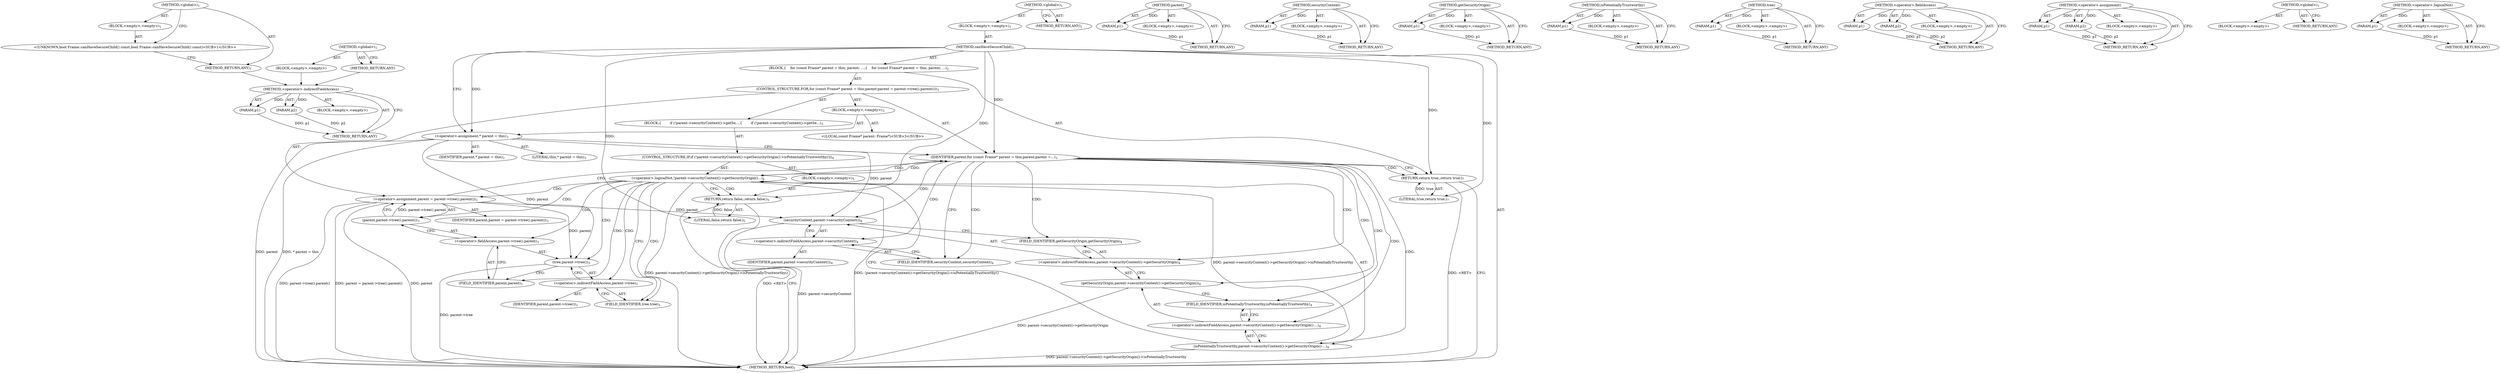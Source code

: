 digraph "&lt;global&gt;" {
vulnerable_81 [label=<(METHOD,&lt;operator&gt;.indirectFieldAccess)>];
vulnerable_82 [label=<(PARAM,p1)>];
vulnerable_83 [label=<(PARAM,p2)>];
vulnerable_84 [label=<(BLOCK,&lt;empty&gt;,&lt;empty&gt;)>];
vulnerable_85 [label=<(METHOD_RETURN,ANY)>];
vulnerable_6 [label=<(METHOD,&lt;global&gt;)<SUB>1</SUB>>];
vulnerable_7 [label=<(BLOCK,&lt;empty&gt;,&lt;empty&gt;)<SUB>1</SUB>>];
vulnerable_8 [label=<(METHOD,canHaveSecureChild)<SUB>1</SUB>>];
vulnerable_9 [label=<(BLOCK,{
    for (const Frame* parent = this; parent; ...,{
    for (const Frame* parent = this; parent; ...)<SUB>2</SUB>>];
vulnerable_10 [label=<(CONTROL_STRUCTURE,FOR,for (const Frame* parent = this;parent;parent = parent-&gt;tree().parent()))<SUB>3</SUB>>];
vulnerable_11 [label=<(BLOCK,&lt;empty&gt;,&lt;empty&gt;)<SUB>3</SUB>>];
vulnerable_12 [label="<(LOCAL,const Frame* parent: Frame*)<SUB>3</SUB>>"];
vulnerable_13 [label=<(&lt;operator&gt;.assignment,* parent = this)<SUB>3</SUB>>];
vulnerable_14 [label=<(IDENTIFIER,parent,* parent = this)<SUB>3</SUB>>];
vulnerable_15 [label=<(LITERAL,this,* parent = this)<SUB>3</SUB>>];
vulnerable_16 [label=<(IDENTIFIER,parent,for (const Frame* parent = this;parent;parent =...)<SUB>3</SUB>>];
vulnerable_17 [label=<(&lt;operator&gt;.assignment,parent = parent-&gt;tree().parent())<SUB>3</SUB>>];
vulnerable_18 [label=<(IDENTIFIER,parent,parent = parent-&gt;tree().parent())<SUB>3</SUB>>];
vulnerable_19 [label=<(parent,parent-&gt;tree().parent())<SUB>3</SUB>>];
vulnerable_20 [label=<(&lt;operator&gt;.fieldAccess,parent-&gt;tree().parent)<SUB>3</SUB>>];
vulnerable_21 [label=<(tree,parent-&gt;tree())<SUB>3</SUB>>];
vulnerable_22 [label=<(&lt;operator&gt;.indirectFieldAccess,parent-&gt;tree)<SUB>3</SUB>>];
vulnerable_23 [label=<(IDENTIFIER,parent,parent-&gt;tree())<SUB>3</SUB>>];
vulnerable_24 [label=<(FIELD_IDENTIFIER,tree,tree)<SUB>3</SUB>>];
vulnerable_25 [label=<(FIELD_IDENTIFIER,parent,parent)<SUB>3</SUB>>];
vulnerable_26 [label=<(BLOCK,{
        if (!parent-&gt;securityContext()-&gt;getSe...,{
        if (!parent-&gt;securityContext()-&gt;getSe...)<SUB>3</SUB>>];
vulnerable_27 [label=<(CONTROL_STRUCTURE,IF,if (!parent-&gt;securityContext()-&gt;getSecurityOrigin()-&gt;isPotentiallyTrustworthy()))<SUB>4</SUB>>];
vulnerable_28 [label=<(&lt;operator&gt;.logicalNot,!parent-&gt;securityContext()-&gt;getSecurityOrigin()...)<SUB>4</SUB>>];
vulnerable_29 [label=<(isPotentiallyTrustworthy,parent-&gt;securityContext()-&gt;getSecurityOrigin()-...)<SUB>4</SUB>>];
vulnerable_30 [label=<(&lt;operator&gt;.indirectFieldAccess,parent-&gt;securityContext()-&gt;getSecurityOrigin()-...)<SUB>4</SUB>>];
vulnerable_31 [label=<(getSecurityOrigin,parent-&gt;securityContext()-&gt;getSecurityOrigin())<SUB>4</SUB>>];
vulnerable_32 [label=<(&lt;operator&gt;.indirectFieldAccess,parent-&gt;securityContext()-&gt;getSecurityOrigin)<SUB>4</SUB>>];
vulnerable_33 [label=<(securityContext,parent-&gt;securityContext())<SUB>4</SUB>>];
vulnerable_34 [label=<(&lt;operator&gt;.indirectFieldAccess,parent-&gt;securityContext)<SUB>4</SUB>>];
vulnerable_35 [label=<(IDENTIFIER,parent,parent-&gt;securityContext())<SUB>4</SUB>>];
vulnerable_36 [label=<(FIELD_IDENTIFIER,securityContext,securityContext)<SUB>4</SUB>>];
vulnerable_37 [label=<(FIELD_IDENTIFIER,getSecurityOrigin,getSecurityOrigin)<SUB>4</SUB>>];
vulnerable_38 [label=<(FIELD_IDENTIFIER,isPotentiallyTrustworthy,isPotentiallyTrustworthy)<SUB>4</SUB>>];
vulnerable_39 [label=<(BLOCK,&lt;empty&gt;,&lt;empty&gt;)<SUB>5</SUB>>];
vulnerable_40 [label=<(RETURN,return false;,return false;)<SUB>5</SUB>>];
vulnerable_41 [label=<(LITERAL,false,return false;)<SUB>5</SUB>>];
vulnerable_42 [label=<(RETURN,return true;,return true;)<SUB>7</SUB>>];
vulnerable_43 [label=<(LITERAL,true,return true;)<SUB>7</SUB>>];
vulnerable_44 [label=<(METHOD_RETURN,bool)<SUB>1</SUB>>];
vulnerable_46 [label=<(METHOD_RETURN,ANY)<SUB>1</SUB>>];
vulnerable_68 [label=<(METHOD,parent)>];
vulnerable_69 [label=<(PARAM,p1)>];
vulnerable_70 [label=<(BLOCK,&lt;empty&gt;,&lt;empty&gt;)>];
vulnerable_71 [label=<(METHOD_RETURN,ANY)>];
vulnerable_98 [label=<(METHOD,securityContext)>];
vulnerable_99 [label=<(PARAM,p1)>];
vulnerable_100 [label=<(BLOCK,&lt;empty&gt;,&lt;empty&gt;)>];
vulnerable_101 [label=<(METHOD_RETURN,ANY)>];
vulnerable_94 [label=<(METHOD,getSecurityOrigin)>];
vulnerable_95 [label=<(PARAM,p1)>];
vulnerable_96 [label=<(BLOCK,&lt;empty&gt;,&lt;empty&gt;)>];
vulnerable_97 [label=<(METHOD_RETURN,ANY)>];
vulnerable_90 [label=<(METHOD,isPotentiallyTrustworthy)>];
vulnerable_91 [label=<(PARAM,p1)>];
vulnerable_92 [label=<(BLOCK,&lt;empty&gt;,&lt;empty&gt;)>];
vulnerable_93 [label=<(METHOD_RETURN,ANY)>];
vulnerable_77 [label=<(METHOD,tree)>];
vulnerable_78 [label=<(PARAM,p1)>];
vulnerable_79 [label=<(BLOCK,&lt;empty&gt;,&lt;empty&gt;)>];
vulnerable_80 [label=<(METHOD_RETURN,ANY)>];
vulnerable_72 [label=<(METHOD,&lt;operator&gt;.fieldAccess)>];
vulnerable_73 [label=<(PARAM,p1)>];
vulnerable_74 [label=<(PARAM,p2)>];
vulnerable_75 [label=<(BLOCK,&lt;empty&gt;,&lt;empty&gt;)>];
vulnerable_76 [label=<(METHOD_RETURN,ANY)>];
vulnerable_63 [label=<(METHOD,&lt;operator&gt;.assignment)>];
vulnerable_64 [label=<(PARAM,p1)>];
vulnerable_65 [label=<(PARAM,p2)>];
vulnerable_66 [label=<(BLOCK,&lt;empty&gt;,&lt;empty&gt;)>];
vulnerable_67 [label=<(METHOD_RETURN,ANY)>];
vulnerable_57 [label=<(METHOD,&lt;global&gt;)<SUB>1</SUB>>];
vulnerable_58 [label=<(BLOCK,&lt;empty&gt;,&lt;empty&gt;)>];
vulnerable_59 [label=<(METHOD_RETURN,ANY)>];
vulnerable_86 [label=<(METHOD,&lt;operator&gt;.logicalNot)>];
vulnerable_87 [label=<(PARAM,p1)>];
vulnerable_88 [label=<(BLOCK,&lt;empty&gt;,&lt;empty&gt;)>];
vulnerable_89 [label=<(METHOD_RETURN,ANY)>];
fixed_6 [label=<(METHOD,&lt;global&gt;)<SUB>1</SUB>>];
fixed_7 [label=<(BLOCK,&lt;empty&gt;,&lt;empty&gt;)<SUB>1</SUB>>];
fixed_8 [label="<(UNKNOWN,bool Frame::canHaveSecureChild() const,bool Frame::canHaveSecureChild() const)<SUB>1</SUB>>"];
fixed_9 [label=<(METHOD_RETURN,ANY)<SUB>1</SUB>>];
fixed_14 [label=<(METHOD,&lt;global&gt;)<SUB>1</SUB>>];
fixed_15 [label=<(BLOCK,&lt;empty&gt;,&lt;empty&gt;)>];
fixed_16 [label=<(METHOD_RETURN,ANY)>];
vulnerable_81 -> vulnerable_82  [key=0, label="AST: "];
vulnerable_81 -> vulnerable_82  [key=1, label="DDG: "];
vulnerable_81 -> vulnerable_84  [key=0, label="AST: "];
vulnerable_81 -> vulnerable_83  [key=0, label="AST: "];
vulnerable_81 -> vulnerable_83  [key=1, label="DDG: "];
vulnerable_81 -> vulnerable_85  [key=0, label="AST: "];
vulnerable_81 -> vulnerable_85  [key=1, label="CFG: "];
vulnerable_82 -> vulnerable_85  [key=0, label="DDG: p1"];
vulnerable_83 -> vulnerable_85  [key=0, label="DDG: p2"];
vulnerable_6 -> vulnerable_7  [key=0, label="AST: "];
vulnerable_6 -> vulnerable_46  [key=0, label="AST: "];
vulnerable_6 -> vulnerable_46  [key=1, label="CFG: "];
vulnerable_7 -> vulnerable_8  [key=0, label="AST: "];
vulnerable_8 -> vulnerable_9  [key=0, label="AST: "];
vulnerable_8 -> vulnerable_44  [key=0, label="AST: "];
vulnerable_8 -> vulnerable_13  [key=0, label="CFG: "];
vulnerable_8 -> vulnerable_13  [key=1, label="DDG: "];
vulnerable_8 -> vulnerable_42  [key=0, label="DDG: "];
vulnerable_8 -> vulnerable_16  [key=0, label="DDG: "];
vulnerable_8 -> vulnerable_43  [key=0, label="DDG: "];
vulnerable_8 -> vulnerable_40  [key=0, label="DDG: "];
vulnerable_8 -> vulnerable_41  [key=0, label="DDG: "];
vulnerable_9 -> vulnerable_10  [key=0, label="AST: "];
vulnerable_9 -> vulnerable_42  [key=0, label="AST: "];
vulnerable_10 -> vulnerable_11  [key=0, label="AST: "];
vulnerable_10 -> vulnerable_16  [key=0, label="AST: "];
vulnerable_10 -> vulnerable_17  [key=0, label="AST: "];
vulnerable_10 -> vulnerable_26  [key=0, label="AST: "];
vulnerable_11 -> vulnerable_12  [key=0, label="AST: "];
vulnerable_11 -> vulnerable_13  [key=0, label="AST: "];
vulnerable_13 -> vulnerable_14  [key=0, label="AST: "];
vulnerable_13 -> vulnerable_15  [key=0, label="AST: "];
vulnerable_13 -> vulnerable_16  [key=0, label="CFG: "];
vulnerable_13 -> vulnerable_44  [key=0, label="DDG: parent"];
vulnerable_13 -> vulnerable_44  [key=1, label="DDG: * parent = this"];
vulnerable_13 -> vulnerable_21  [key=0, label="DDG: parent"];
vulnerable_13 -> vulnerable_33  [key=0, label="DDG: parent"];
vulnerable_16 -> vulnerable_36  [key=0, label="CFG: "];
vulnerable_16 -> vulnerable_36  [key=1, label="CDG: "];
vulnerable_16 -> vulnerable_42  [key=0, label="CFG: "];
vulnerable_16 -> vulnerable_42  [key=1, label="CDG: "];
vulnerable_16 -> vulnerable_30  [key=0, label="CDG: "];
vulnerable_16 -> vulnerable_34  [key=0, label="CDG: "];
vulnerable_16 -> vulnerable_32  [key=0, label="CDG: "];
vulnerable_16 -> vulnerable_33  [key=0, label="CDG: "];
vulnerable_16 -> vulnerable_28  [key=0, label="CDG: "];
vulnerable_16 -> vulnerable_37  [key=0, label="CDG: "];
vulnerable_16 -> vulnerable_38  [key=0, label="CDG: "];
vulnerable_16 -> vulnerable_29  [key=0, label="CDG: "];
vulnerable_16 -> vulnerable_31  [key=0, label="CDG: "];
vulnerable_17 -> vulnerable_18  [key=0, label="AST: "];
vulnerable_17 -> vulnerable_19  [key=0, label="AST: "];
vulnerable_17 -> vulnerable_16  [key=0, label="CFG: "];
vulnerable_17 -> vulnerable_44  [key=0, label="DDG: parent"];
vulnerable_17 -> vulnerable_44  [key=1, label="DDG: parent-&gt;tree().parent()"];
vulnerable_17 -> vulnerable_44  [key=2, label="DDG: parent = parent-&gt;tree().parent()"];
vulnerable_17 -> vulnerable_21  [key=0, label="DDG: parent"];
vulnerable_17 -> vulnerable_33  [key=0, label="DDG: parent"];
vulnerable_19 -> vulnerable_20  [key=0, label="AST: "];
vulnerable_19 -> vulnerable_17  [key=0, label="CFG: "];
vulnerable_19 -> vulnerable_17  [key=1, label="DDG: parent-&gt;tree().parent"];
vulnerable_20 -> vulnerable_21  [key=0, label="AST: "];
vulnerable_20 -> vulnerable_25  [key=0, label="AST: "];
vulnerable_20 -> vulnerable_19  [key=0, label="CFG: "];
vulnerable_21 -> vulnerable_22  [key=0, label="AST: "];
vulnerable_21 -> vulnerable_25  [key=0, label="CFG: "];
vulnerable_21 -> vulnerable_44  [key=0, label="DDG: parent-&gt;tree"];
vulnerable_22 -> vulnerable_23  [key=0, label="AST: "];
vulnerable_22 -> vulnerable_24  [key=0, label="AST: "];
vulnerable_22 -> vulnerable_21  [key=0, label="CFG: "];
vulnerable_24 -> vulnerable_22  [key=0, label="CFG: "];
vulnerable_25 -> vulnerable_20  [key=0, label="CFG: "];
vulnerable_26 -> vulnerable_27  [key=0, label="AST: "];
vulnerable_27 -> vulnerable_28  [key=0, label="AST: "];
vulnerable_27 -> vulnerable_39  [key=0, label="AST: "];
vulnerable_28 -> vulnerable_29  [key=0, label="AST: "];
vulnerable_28 -> vulnerable_40  [key=0, label="CFG: "];
vulnerable_28 -> vulnerable_40  [key=1, label="CDG: "];
vulnerable_28 -> vulnerable_24  [key=0, label="CFG: "];
vulnerable_28 -> vulnerable_24  [key=1, label="CDG: "];
vulnerable_28 -> vulnerable_44  [key=0, label="DDG: parent-&gt;securityContext()-&gt;getSecurityOrigin()-&gt;isPotentiallyTrustworthy()"];
vulnerable_28 -> vulnerable_44  [key=1, label="DDG: !parent-&gt;securityContext()-&gt;getSecurityOrigin()-&gt;isPotentiallyTrustworthy()"];
vulnerable_28 -> vulnerable_16  [key=0, label="CDG: "];
vulnerable_28 -> vulnerable_17  [key=0, label="CDG: "];
vulnerable_28 -> vulnerable_21  [key=0, label="CDG: "];
vulnerable_28 -> vulnerable_19  [key=0, label="CDG: "];
vulnerable_28 -> vulnerable_20  [key=0, label="CDG: "];
vulnerable_28 -> vulnerable_25  [key=0, label="CDG: "];
vulnerable_28 -> vulnerable_22  [key=0, label="CDG: "];
vulnerable_29 -> vulnerable_30  [key=0, label="AST: "];
vulnerable_29 -> vulnerable_28  [key=0, label="CFG: "];
vulnerable_29 -> vulnerable_28  [key=1, label="DDG: parent-&gt;securityContext()-&gt;getSecurityOrigin()-&gt;isPotentiallyTrustworthy"];
vulnerable_29 -> vulnerable_44  [key=0, label="DDG: parent-&gt;securityContext()-&gt;getSecurityOrigin()-&gt;isPotentiallyTrustworthy"];
vulnerable_30 -> vulnerable_31  [key=0, label="AST: "];
vulnerable_30 -> vulnerable_38  [key=0, label="AST: "];
vulnerable_30 -> vulnerable_29  [key=0, label="CFG: "];
vulnerable_31 -> vulnerable_32  [key=0, label="AST: "];
vulnerable_31 -> vulnerable_38  [key=0, label="CFG: "];
vulnerable_31 -> vulnerable_44  [key=0, label="DDG: parent-&gt;securityContext()-&gt;getSecurityOrigin"];
vulnerable_32 -> vulnerable_33  [key=0, label="AST: "];
vulnerable_32 -> vulnerable_37  [key=0, label="AST: "];
vulnerable_32 -> vulnerable_31  [key=0, label="CFG: "];
vulnerable_33 -> vulnerable_34  [key=0, label="AST: "];
vulnerable_33 -> vulnerable_37  [key=0, label="CFG: "];
vulnerable_33 -> vulnerable_44  [key=0, label="DDG: parent-&gt;securityContext"];
vulnerable_34 -> vulnerable_35  [key=0, label="AST: "];
vulnerable_34 -> vulnerable_36  [key=0, label="AST: "];
vulnerable_34 -> vulnerable_33  [key=0, label="CFG: "];
vulnerable_36 -> vulnerable_34  [key=0, label="CFG: "];
vulnerable_37 -> vulnerable_32  [key=0, label="CFG: "];
vulnerable_38 -> vulnerable_30  [key=0, label="CFG: "];
vulnerable_39 -> vulnerable_40  [key=0, label="AST: "];
vulnerable_40 -> vulnerable_41  [key=0, label="AST: "];
vulnerable_40 -> vulnerable_44  [key=0, label="CFG: "];
vulnerable_40 -> vulnerable_44  [key=1, label="DDG: &lt;RET&gt;"];
vulnerable_41 -> vulnerable_40  [key=0, label="DDG: false"];
vulnerable_42 -> vulnerable_43  [key=0, label="AST: "];
vulnerable_42 -> vulnerable_44  [key=0, label="CFG: "];
vulnerable_42 -> vulnerable_44  [key=1, label="DDG: &lt;RET&gt;"];
vulnerable_43 -> vulnerable_42  [key=0, label="DDG: true"];
vulnerable_68 -> vulnerable_69  [key=0, label="AST: "];
vulnerable_68 -> vulnerable_69  [key=1, label="DDG: "];
vulnerable_68 -> vulnerable_70  [key=0, label="AST: "];
vulnerable_68 -> vulnerable_71  [key=0, label="AST: "];
vulnerable_68 -> vulnerable_71  [key=1, label="CFG: "];
vulnerable_69 -> vulnerable_71  [key=0, label="DDG: p1"];
vulnerable_98 -> vulnerable_99  [key=0, label="AST: "];
vulnerable_98 -> vulnerable_99  [key=1, label="DDG: "];
vulnerable_98 -> vulnerable_100  [key=0, label="AST: "];
vulnerable_98 -> vulnerable_101  [key=0, label="AST: "];
vulnerable_98 -> vulnerable_101  [key=1, label="CFG: "];
vulnerable_99 -> vulnerable_101  [key=0, label="DDG: p1"];
vulnerable_94 -> vulnerable_95  [key=0, label="AST: "];
vulnerable_94 -> vulnerable_95  [key=1, label="DDG: "];
vulnerable_94 -> vulnerable_96  [key=0, label="AST: "];
vulnerable_94 -> vulnerable_97  [key=0, label="AST: "];
vulnerable_94 -> vulnerable_97  [key=1, label="CFG: "];
vulnerable_95 -> vulnerable_97  [key=0, label="DDG: p1"];
vulnerable_90 -> vulnerable_91  [key=0, label="AST: "];
vulnerable_90 -> vulnerable_91  [key=1, label="DDG: "];
vulnerable_90 -> vulnerable_92  [key=0, label="AST: "];
vulnerable_90 -> vulnerable_93  [key=0, label="AST: "];
vulnerable_90 -> vulnerable_93  [key=1, label="CFG: "];
vulnerable_91 -> vulnerable_93  [key=0, label="DDG: p1"];
vulnerable_77 -> vulnerable_78  [key=0, label="AST: "];
vulnerable_77 -> vulnerable_78  [key=1, label="DDG: "];
vulnerable_77 -> vulnerable_79  [key=0, label="AST: "];
vulnerable_77 -> vulnerable_80  [key=0, label="AST: "];
vulnerable_77 -> vulnerable_80  [key=1, label="CFG: "];
vulnerable_78 -> vulnerable_80  [key=0, label="DDG: p1"];
vulnerable_72 -> vulnerable_73  [key=0, label="AST: "];
vulnerable_72 -> vulnerable_73  [key=1, label="DDG: "];
vulnerable_72 -> vulnerable_75  [key=0, label="AST: "];
vulnerable_72 -> vulnerable_74  [key=0, label="AST: "];
vulnerable_72 -> vulnerable_74  [key=1, label="DDG: "];
vulnerable_72 -> vulnerable_76  [key=0, label="AST: "];
vulnerable_72 -> vulnerable_76  [key=1, label="CFG: "];
vulnerable_73 -> vulnerable_76  [key=0, label="DDG: p1"];
vulnerable_74 -> vulnerable_76  [key=0, label="DDG: p2"];
vulnerable_63 -> vulnerable_64  [key=0, label="AST: "];
vulnerable_63 -> vulnerable_64  [key=1, label="DDG: "];
vulnerable_63 -> vulnerable_66  [key=0, label="AST: "];
vulnerable_63 -> vulnerable_65  [key=0, label="AST: "];
vulnerable_63 -> vulnerable_65  [key=1, label="DDG: "];
vulnerable_63 -> vulnerable_67  [key=0, label="AST: "];
vulnerable_63 -> vulnerable_67  [key=1, label="CFG: "];
vulnerable_64 -> vulnerable_67  [key=0, label="DDG: p1"];
vulnerable_65 -> vulnerable_67  [key=0, label="DDG: p2"];
vulnerable_57 -> vulnerable_58  [key=0, label="AST: "];
vulnerable_57 -> vulnerable_59  [key=0, label="AST: "];
vulnerable_57 -> vulnerable_59  [key=1, label="CFG: "];
vulnerable_86 -> vulnerable_87  [key=0, label="AST: "];
vulnerable_86 -> vulnerable_87  [key=1, label="DDG: "];
vulnerable_86 -> vulnerable_88  [key=0, label="AST: "];
vulnerable_86 -> vulnerable_89  [key=0, label="AST: "];
vulnerable_86 -> vulnerable_89  [key=1, label="CFG: "];
vulnerable_87 -> vulnerable_89  [key=0, label="DDG: p1"];
fixed_6 -> fixed_7  [key=0, label="AST: "];
fixed_6 -> fixed_9  [key=0, label="AST: "];
fixed_6 -> fixed_8  [key=0, label="CFG: "];
fixed_7 -> fixed_8  [key=0, label="AST: "];
fixed_8 -> fixed_9  [key=0, label="CFG: "];
fixed_9 -> vulnerable_81  [key=0];
fixed_14 -> fixed_15  [key=0, label="AST: "];
fixed_14 -> fixed_16  [key=0, label="AST: "];
fixed_14 -> fixed_16  [key=1, label="CFG: "];
fixed_15 -> vulnerable_81  [key=0];
fixed_16 -> vulnerable_81  [key=0];
}
